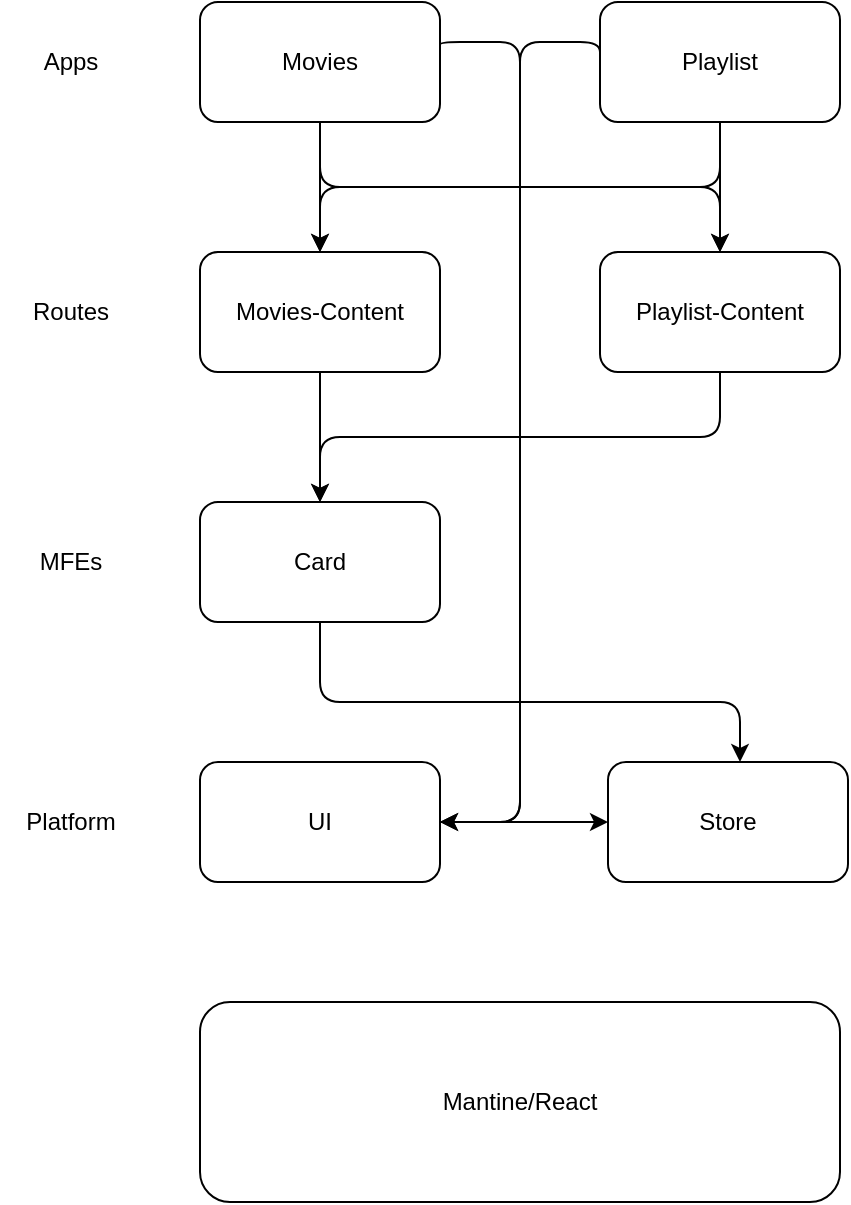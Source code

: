 <mxfile>
    <diagram id="PJfQR1hX24BUMjpCn3ef" name="Page-1">
        <mxGraphModel dx="1329" dy="701" grid="1" gridSize="10" guides="1" tooltips="1" connect="1" arrows="1" fold="1" page="1" pageScale="1" pageWidth="3300" pageHeight="4681" math="0" shadow="0">
            <root>
                <mxCell id="0"/>
                <mxCell id="1" parent="0"/>
                <mxCell id="25" style="edgeStyle=none;html=1;exitX=1;exitY=0.5;exitDx=0;exitDy=0;" parent="1" source="2" edge="1">
                    <mxGeometry relative="1" as="geometry">
                        <mxPoint x="1050" y="330" as="targetPoint"/>
                        <Array as="points"/>
                    </mxGeometry>
                </mxCell>
                <mxCell id="26" style="edgeStyle=none;html=1;entryX=0;entryY=0.5;entryDx=0;entryDy=0;exitX=0;exitY=0.5;exitDx=0;exitDy=0;" parent="1" source="5" target="5" edge="1">
                    <mxGeometry relative="1" as="geometry"/>
                </mxCell>
                <mxCell id="33" style="edgeStyle=orthogonalEdgeStyle;html=1;exitX=0.999;exitY=0.38;exitDx=0;exitDy=0;entryX=1;entryY=0.5;entryDx=0;entryDy=0;exitPerimeter=0;" edge="1" parent="1" source="2" target="11">
                    <mxGeometry relative="1" as="geometry">
                        <mxPoint x="1060" y="760" as="targetPoint"/>
                        <Array as="points">
                            <mxPoint x="1050" y="320"/>
                            <mxPoint x="1090" y="320"/>
                            <mxPoint x="1090" y="710"/>
                        </Array>
                    </mxGeometry>
                </mxCell>
                <mxCell id="41" style="edgeStyle=orthogonalEdgeStyle;html=1;exitX=0.5;exitY=1;exitDx=0;exitDy=0;entryX=0.5;entryY=0;entryDx=0;entryDy=0;" edge="1" parent="1" source="2" target="8">
                    <mxGeometry relative="1" as="geometry"/>
                </mxCell>
                <mxCell id="42" style="edgeStyle=orthogonalEdgeStyle;html=1;exitX=0.5;exitY=1;exitDx=0;exitDy=0;entryX=0.5;entryY=0;entryDx=0;entryDy=0;" edge="1" parent="1" source="2" target="9">
                    <mxGeometry relative="1" as="geometry">
                        <mxPoint x="1190" y="420" as="targetPoint"/>
                    </mxGeometry>
                </mxCell>
                <mxCell id="2" value="Movies" style="rounded=1;whiteSpace=wrap;html=1;" parent="1" vertex="1">
                    <mxGeometry x="930" y="300" width="120" height="60" as="geometry"/>
                </mxCell>
                <mxCell id="4" value="Apps" style="text;html=1;align=center;verticalAlign=middle;resizable=0;points=[];autosize=1;strokeColor=none;fillColor=none;" parent="1" vertex="1">
                    <mxGeometry x="840" y="315" width="50" height="30" as="geometry"/>
                </mxCell>
                <mxCell id="35" style="edgeStyle=orthogonalEdgeStyle;html=1;exitX=0;exitY=0.5;exitDx=0;exitDy=0;entryX=1;entryY=0.5;entryDx=0;entryDy=0;" edge="1" parent="1" source="5" target="11">
                    <mxGeometry relative="1" as="geometry">
                        <mxPoint x="1070" y="329.923" as="targetPoint"/>
                        <Array as="points">
                            <mxPoint x="1130" y="320"/>
                            <mxPoint x="1090" y="320"/>
                            <mxPoint x="1090" y="710"/>
                        </Array>
                    </mxGeometry>
                </mxCell>
                <mxCell id="40" style="edgeStyle=orthogonalEdgeStyle;html=1;exitX=0.5;exitY=1;exitDx=0;exitDy=0;entryX=0.5;entryY=0;entryDx=0;entryDy=0;" edge="1" parent="1" source="5" target="9">
                    <mxGeometry relative="1" as="geometry"/>
                </mxCell>
                <mxCell id="43" style="edgeStyle=orthogonalEdgeStyle;html=1;exitX=0.5;exitY=1;exitDx=0;exitDy=0;entryX=0.5;entryY=0;entryDx=0;entryDy=0;" edge="1" parent="1" source="5" target="8">
                    <mxGeometry relative="1" as="geometry">
                        <mxPoint x="990" y="400" as="targetPoint"/>
                    </mxGeometry>
                </mxCell>
                <mxCell id="5" value="Playlist" style="rounded=1;whiteSpace=wrap;html=1;" parent="1" vertex="1">
                    <mxGeometry x="1130" y="300" width="120" height="60" as="geometry"/>
                </mxCell>
                <mxCell id="7" value="Routes" style="text;html=1;align=center;verticalAlign=middle;resizable=0;points=[];autosize=1;strokeColor=none;fillColor=none;" parent="1" vertex="1">
                    <mxGeometry x="835" y="440" width="60" height="30" as="geometry"/>
                </mxCell>
                <mxCell id="38" style="edgeStyle=orthogonalEdgeStyle;html=1;exitX=0.5;exitY=1;exitDx=0;exitDy=0;entryX=0.5;entryY=0;entryDx=0;entryDy=0;" edge="1" parent="1" source="8" target="10">
                    <mxGeometry relative="1" as="geometry"/>
                </mxCell>
                <mxCell id="8" value="Movies-Content" style="rounded=1;whiteSpace=wrap;html=1;" parent="1" vertex="1">
                    <mxGeometry x="930" y="425" width="120" height="60" as="geometry"/>
                </mxCell>
                <mxCell id="39" style="edgeStyle=orthogonalEdgeStyle;html=1;exitX=0.5;exitY=1;exitDx=0;exitDy=0;entryX=0.5;entryY=0;entryDx=0;entryDy=0;" edge="1" parent="1" source="9" target="10">
                    <mxGeometry relative="1" as="geometry">
                        <mxPoint x="990" y="520" as="targetPoint"/>
                    </mxGeometry>
                </mxCell>
                <mxCell id="9" value="Playlist-Content" style="rounded=1;whiteSpace=wrap;html=1;" parent="1" vertex="1">
                    <mxGeometry x="1130" y="425" width="120" height="60" as="geometry"/>
                </mxCell>
                <mxCell id="37" style="edgeStyle=orthogonalEdgeStyle;html=1;exitX=0.5;exitY=1;exitDx=0;exitDy=0;" edge="1" parent="1" source="10" target="12">
                    <mxGeometry relative="1" as="geometry">
                        <mxPoint x="1200" y="660" as="targetPoint"/>
                        <Array as="points">
                            <mxPoint x="990" y="650"/>
                            <mxPoint x="1200" y="650"/>
                        </Array>
                    </mxGeometry>
                </mxCell>
                <mxCell id="10" value="Card" style="rounded=1;whiteSpace=wrap;html=1;" parent="1" vertex="1">
                    <mxGeometry x="930" y="550" width="120" height="60" as="geometry"/>
                </mxCell>
                <mxCell id="36" style="edgeStyle=orthogonalEdgeStyle;html=1;exitX=1;exitY=0.5;exitDx=0;exitDy=0;entryX=0;entryY=0.5;entryDx=0;entryDy=0;" edge="1" parent="1" source="11" target="12">
                    <mxGeometry relative="1" as="geometry"/>
                </mxCell>
                <mxCell id="11" value="UI" style="rounded=1;whiteSpace=wrap;html=1;" parent="1" vertex="1">
                    <mxGeometry x="930" y="680" width="120" height="60" as="geometry"/>
                </mxCell>
                <mxCell id="12" value="Store" style="rounded=1;whiteSpace=wrap;html=1;" parent="1" vertex="1">
                    <mxGeometry x="1134" y="680" width="120" height="60" as="geometry"/>
                </mxCell>
                <mxCell id="13" value="MFEs" style="text;html=1;align=center;verticalAlign=middle;resizable=0;points=[];autosize=1;strokeColor=none;fillColor=none;" parent="1" vertex="1">
                    <mxGeometry x="840" y="565" width="50" height="30" as="geometry"/>
                </mxCell>
                <mxCell id="14" value="Platform" style="text;html=1;align=center;verticalAlign=middle;resizable=0;points=[];autosize=1;strokeColor=none;fillColor=none;" parent="1" vertex="1">
                    <mxGeometry x="830" y="695" width="70" height="30" as="geometry"/>
                </mxCell>
                <mxCell id="24" value="Mantine/React" style="rounded=1;whiteSpace=wrap;html=1;" parent="1" vertex="1">
                    <mxGeometry x="930" y="800" width="320" height="100" as="geometry"/>
                </mxCell>
            </root>
        </mxGraphModel>
    </diagram>
</mxfile>